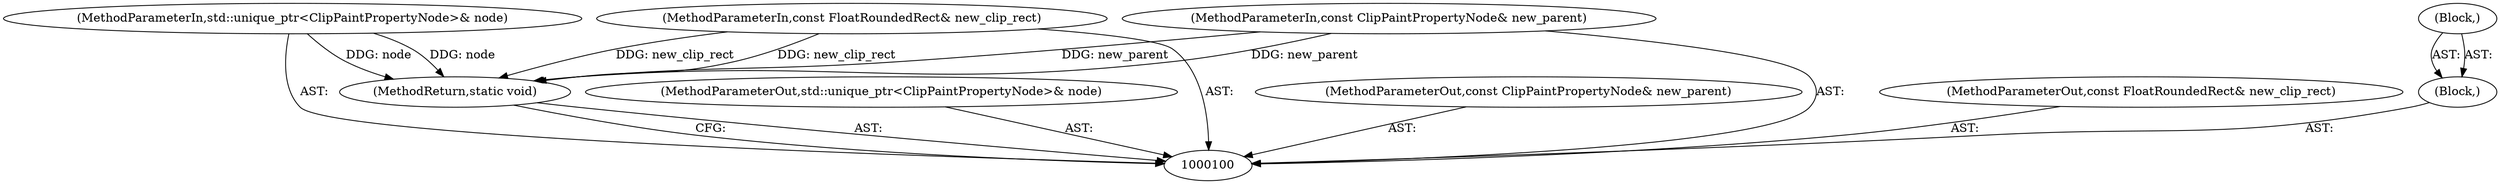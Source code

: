 digraph "0_Chrome_f911e11e7f6b5c0d6f5ee694a9871de6619889f7_47" {
"1000106" [label="(MethodReturn,static void)"];
"1000101" [label="(MethodParameterIn,std::unique_ptr<ClipPaintPropertyNode>& node)"];
"1000113" [label="(MethodParameterOut,std::unique_ptr<ClipPaintPropertyNode>& node)"];
"1000102" [label="(MethodParameterIn,const ClipPaintPropertyNode& new_parent)"];
"1000114" [label="(MethodParameterOut,const ClipPaintPropertyNode& new_parent)"];
"1000103" [label="(MethodParameterIn,const FloatRoundedRect& new_clip_rect)"];
"1000115" [label="(MethodParameterOut,const FloatRoundedRect& new_clip_rect)"];
"1000104" [label="(Block,)"];
"1000105" [label="(Block,)"];
"1000106" -> "1000100"  [label="AST: "];
"1000106" -> "1000100"  [label="CFG: "];
"1000103" -> "1000106"  [label="DDG: new_clip_rect"];
"1000102" -> "1000106"  [label="DDG: new_parent"];
"1000101" -> "1000106"  [label="DDG: node"];
"1000101" -> "1000100"  [label="AST: "];
"1000101" -> "1000106"  [label="DDG: node"];
"1000113" -> "1000100"  [label="AST: "];
"1000102" -> "1000100"  [label="AST: "];
"1000102" -> "1000106"  [label="DDG: new_parent"];
"1000114" -> "1000100"  [label="AST: "];
"1000103" -> "1000100"  [label="AST: "];
"1000103" -> "1000106"  [label="DDG: new_clip_rect"];
"1000115" -> "1000100"  [label="AST: "];
"1000104" -> "1000100"  [label="AST: "];
"1000105" -> "1000104"  [label="AST: "];
"1000105" -> "1000104"  [label="AST: "];
}
